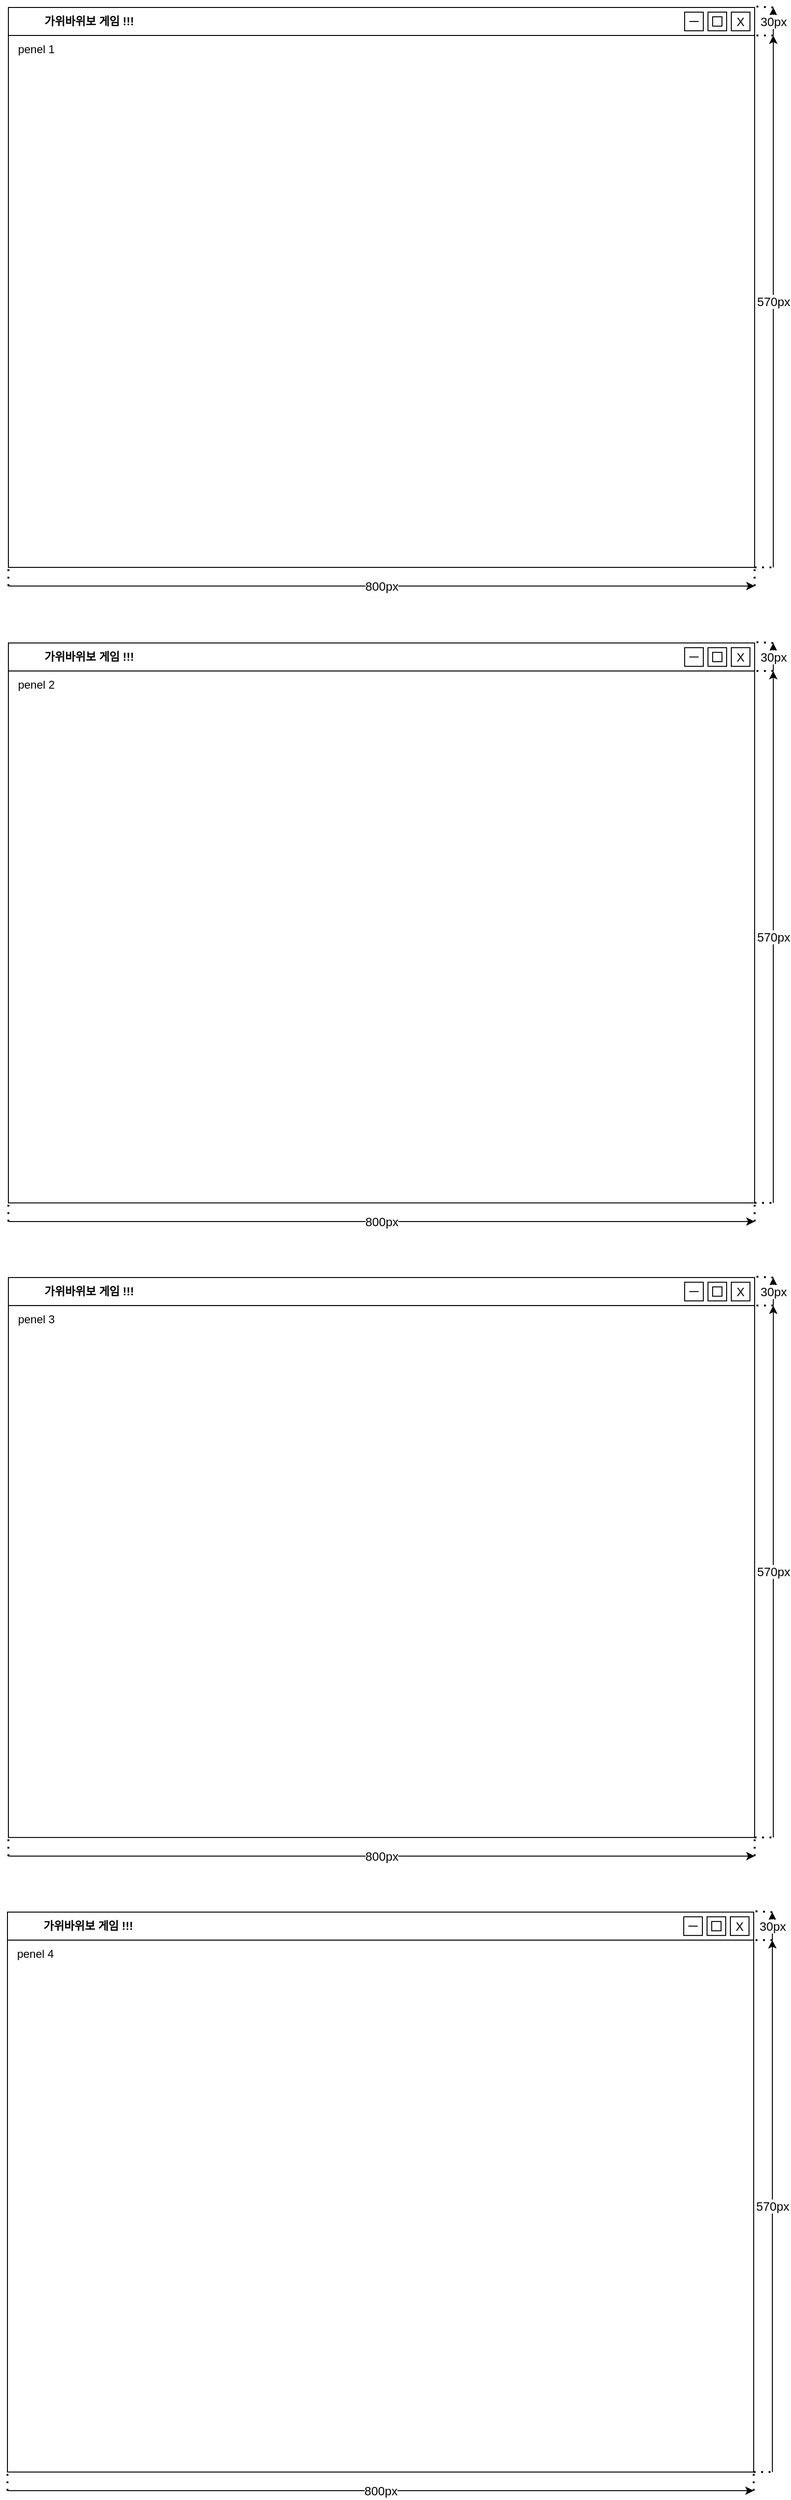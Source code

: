 <mxfile version="21.5.1" type="device">
  <diagram name="페이지-1" id="l07pGsT3LArnL1yRGrHf">
    <mxGraphModel dx="1509" dy="744" grid="1" gridSize="10" guides="1" tooltips="1" connect="1" arrows="1" fold="1" page="1" pageScale="1" pageWidth="900" pageHeight="1600" math="0" shadow="0">
      <root>
        <mxCell id="0" />
        <mxCell id="1" parent="0" />
        <mxCell id="H3a5DtDay9lXyqPD7_JK-2" value="&amp;nbsp; &amp;nbsp; &amp;nbsp; &amp;nbsp; &amp;nbsp; &amp;nbsp;가위바위보 게임 !!!&amp;nbsp;" style="swimlane;whiteSpace=wrap;html=1;startSize=30;align=left;" vertex="1" parent="1">
          <mxGeometry x="40" y="40" width="800" height="600" as="geometry" />
        </mxCell>
        <mxCell id="H3a5DtDay9lXyqPD7_JK-3" value="" style="rounded=0;whiteSpace=wrap;html=1;" vertex="1" parent="H3a5DtDay9lXyqPD7_JK-2">
          <mxGeometry y="30" width="800" height="570" as="geometry" />
        </mxCell>
        <mxCell id="H3a5DtDay9lXyqPD7_JK-14" value="" style="endArrow=classic;html=1;rounded=0;exitX=0;exitY=1;exitDx=0;exitDy=0;entryX=1;entryY=1;entryDx=0;entryDy=0;" edge="1" parent="H3a5DtDay9lXyqPD7_JK-2">
          <mxGeometry relative="1" as="geometry">
            <mxPoint y="620" as="sourcePoint" />
            <mxPoint x="800" y="620" as="targetPoint" />
          </mxGeometry>
        </mxCell>
        <mxCell id="H3a5DtDay9lXyqPD7_JK-15" value="800px" style="edgeLabel;resizable=0;html=1;align=center;verticalAlign=middle;fontSize=13;" connectable="0" vertex="1" parent="H3a5DtDay9lXyqPD7_JK-14">
          <mxGeometry relative="1" as="geometry" />
        </mxCell>
        <mxCell id="H3a5DtDay9lXyqPD7_JK-19" value="&amp;nbsp;X" style="rounded=0;whiteSpace=wrap;html=1;verticalAlign=middle;fontSize=13;align=left;" vertex="1" parent="H3a5DtDay9lXyqPD7_JK-2">
          <mxGeometry x="775" y="5" width="20" height="20" as="geometry" />
        </mxCell>
        <mxCell id="H3a5DtDay9lXyqPD7_JK-20" value="" style="rounded=0;whiteSpace=wrap;html=1;fontSize=14;verticalAlign=bottom;" vertex="1" parent="H3a5DtDay9lXyqPD7_JK-2">
          <mxGeometry x="725" y="5" width="20" height="20" as="geometry" />
        </mxCell>
        <mxCell id="H3a5DtDay9lXyqPD7_JK-21" value="" style="rounded=0;whiteSpace=wrap;html=1;" vertex="1" parent="H3a5DtDay9lXyqPD7_JK-2">
          <mxGeometry x="750" y="5" width="20" height="20" as="geometry" />
        </mxCell>
        <mxCell id="H3a5DtDay9lXyqPD7_JK-22" value="" style="rounded=0;whiteSpace=wrap;html=1;" vertex="1" parent="H3a5DtDay9lXyqPD7_JK-2">
          <mxGeometry x="755" y="10" width="10" height="10" as="geometry" />
        </mxCell>
        <mxCell id="H3a5DtDay9lXyqPD7_JK-23" value="" style="endArrow=none;html=1;rounded=0;" edge="1" parent="H3a5DtDay9lXyqPD7_JK-2">
          <mxGeometry width="50" height="50" relative="1" as="geometry">
            <mxPoint x="730" y="15" as="sourcePoint" />
            <mxPoint x="740" y="15" as="targetPoint" />
          </mxGeometry>
        </mxCell>
        <mxCell id="H3a5DtDay9lXyqPD7_JK-60" value="penel 1" style="text;html=1;strokeColor=none;fillColor=none;align=center;verticalAlign=middle;whiteSpace=wrap;rounded=0;" vertex="1" parent="H3a5DtDay9lXyqPD7_JK-2">
          <mxGeometry y="30" width="60" height="30" as="geometry" />
        </mxCell>
        <mxCell id="H3a5DtDay9lXyqPD7_JK-9" value="" style="endArrow=classic;html=1;rounded=1;" edge="1" parent="1">
          <mxGeometry relative="1" as="geometry">
            <mxPoint x="860" y="70" as="sourcePoint" />
            <mxPoint x="860" y="40" as="targetPoint" />
          </mxGeometry>
        </mxCell>
        <mxCell id="H3a5DtDay9lXyqPD7_JK-10" value="30px" style="edgeLabel;resizable=0;html=1;align=center;verticalAlign=middle;fontSize=13;" connectable="0" vertex="1" parent="H3a5DtDay9lXyqPD7_JK-9">
          <mxGeometry relative="1" as="geometry" />
        </mxCell>
        <mxCell id="H3a5DtDay9lXyqPD7_JK-11" value="" style="endArrow=none;dashed=1;html=1;dashPattern=1 3;strokeWidth=2;rounded=0;entryX=1;entryY=0;entryDx=0;entryDy=0;" edge="1" parent="1" target="H3a5DtDay9lXyqPD7_JK-3">
          <mxGeometry width="50" height="50" relative="1" as="geometry">
            <mxPoint x="860" y="70" as="sourcePoint" />
            <mxPoint x="550" y="400" as="targetPoint" />
          </mxGeometry>
        </mxCell>
        <mxCell id="H3a5DtDay9lXyqPD7_JK-12" value="" style="endArrow=none;dashed=1;html=1;dashPattern=1 3;strokeWidth=2;rounded=0;entryX=1;entryY=0;entryDx=0;entryDy=0;" edge="1" parent="1">
          <mxGeometry width="50" height="50" relative="1" as="geometry">
            <mxPoint x="860" y="40" as="sourcePoint" />
            <mxPoint x="840" y="38.95" as="targetPoint" />
          </mxGeometry>
        </mxCell>
        <mxCell id="H3a5DtDay9lXyqPD7_JK-5" value="" style="endArrow=classic;html=1;rounded=1;entryX=1;entryY=0;entryDx=0;entryDy=0;exitX=1;exitY=1;exitDx=0;exitDy=0;" edge="1" parent="1">
          <mxGeometry relative="1" as="geometry">
            <mxPoint x="860.0" y="640.0" as="sourcePoint" />
            <mxPoint x="860.0" y="70.0" as="targetPoint" />
            <Array as="points">
              <mxPoint x="860" y="360" />
            </Array>
          </mxGeometry>
        </mxCell>
        <mxCell id="H3a5DtDay9lXyqPD7_JK-6" value="570px" style="edgeLabel;resizable=0;html=1;align=center;verticalAlign=middle;fontSize=13;" connectable="0" vertex="1" parent="H3a5DtDay9lXyqPD7_JK-5">
          <mxGeometry relative="1" as="geometry" />
        </mxCell>
        <mxCell id="H3a5DtDay9lXyqPD7_JK-13" value="" style="endArrow=none;dashed=1;html=1;dashPattern=1 3;strokeWidth=2;rounded=0;exitX=1;exitY=1;exitDx=0;exitDy=0;" edge="1" parent="1" source="H3a5DtDay9lXyqPD7_JK-3">
          <mxGeometry width="50" height="50" relative="1" as="geometry">
            <mxPoint x="840" y="630" as="sourcePoint" />
            <mxPoint x="860" y="640" as="targetPoint" />
          </mxGeometry>
        </mxCell>
        <mxCell id="H3a5DtDay9lXyqPD7_JK-17" value="" style="endArrow=none;dashed=1;html=1;dashPattern=1 3;strokeWidth=2;rounded=0;entryX=0;entryY=1;entryDx=0;entryDy=0;" edge="1" parent="1" target="H3a5DtDay9lXyqPD7_JK-2">
          <mxGeometry width="50" height="50" relative="1" as="geometry">
            <mxPoint x="40" y="660" as="sourcePoint" />
            <mxPoint x="510" y="240" as="targetPoint" />
          </mxGeometry>
        </mxCell>
        <mxCell id="H3a5DtDay9lXyqPD7_JK-18" value="" style="endArrow=none;dashed=1;html=1;dashPattern=1 3;strokeWidth=2;rounded=0;entryX=1;entryY=1;entryDx=0;entryDy=0;" edge="1" parent="1" target="H3a5DtDay9lXyqPD7_JK-3">
          <mxGeometry width="50" height="50" relative="1" as="geometry">
            <mxPoint x="840" y="660" as="sourcePoint" />
            <mxPoint x="510" y="450" as="targetPoint" />
          </mxGeometry>
        </mxCell>
        <mxCell id="H3a5DtDay9lXyqPD7_JK-42" value="&amp;nbsp; &amp;nbsp; &amp;nbsp; &amp;nbsp; &amp;nbsp; &amp;nbsp;가위바위보 게임 !!!" style="swimlane;whiteSpace=wrap;html=1;startSize=30;align=left;" vertex="1" parent="1">
          <mxGeometry x="40" y="721.05" width="800" height="600" as="geometry" />
        </mxCell>
        <mxCell id="H3a5DtDay9lXyqPD7_JK-43" value="" style="rounded=0;whiteSpace=wrap;html=1;" vertex="1" parent="H3a5DtDay9lXyqPD7_JK-42">
          <mxGeometry y="30" width="800" height="570" as="geometry" />
        </mxCell>
        <mxCell id="H3a5DtDay9lXyqPD7_JK-44" value="" style="endArrow=classic;html=1;rounded=0;exitX=0;exitY=1;exitDx=0;exitDy=0;entryX=1;entryY=1;entryDx=0;entryDy=0;" edge="1" parent="H3a5DtDay9lXyqPD7_JK-42">
          <mxGeometry relative="1" as="geometry">
            <mxPoint y="620" as="sourcePoint" />
            <mxPoint x="800" y="620" as="targetPoint" />
          </mxGeometry>
        </mxCell>
        <mxCell id="H3a5DtDay9lXyqPD7_JK-45" value="800px" style="edgeLabel;resizable=0;html=1;align=center;verticalAlign=middle;fontSize=13;" connectable="0" vertex="1" parent="H3a5DtDay9lXyqPD7_JK-44">
          <mxGeometry relative="1" as="geometry" />
        </mxCell>
        <mxCell id="H3a5DtDay9lXyqPD7_JK-46" value="&amp;nbsp;X" style="rounded=0;whiteSpace=wrap;html=1;verticalAlign=middle;fontSize=13;align=left;" vertex="1" parent="H3a5DtDay9lXyqPD7_JK-42">
          <mxGeometry x="775" y="5" width="20" height="20" as="geometry" />
        </mxCell>
        <mxCell id="H3a5DtDay9lXyqPD7_JK-47" value="" style="rounded=0;whiteSpace=wrap;html=1;fontSize=14;verticalAlign=bottom;" vertex="1" parent="H3a5DtDay9lXyqPD7_JK-42">
          <mxGeometry x="725" y="5" width="20" height="20" as="geometry" />
        </mxCell>
        <mxCell id="H3a5DtDay9lXyqPD7_JK-48" value="" style="rounded=0;whiteSpace=wrap;html=1;" vertex="1" parent="H3a5DtDay9lXyqPD7_JK-42">
          <mxGeometry x="750" y="5" width="20" height="20" as="geometry" />
        </mxCell>
        <mxCell id="H3a5DtDay9lXyqPD7_JK-49" value="" style="rounded=0;whiteSpace=wrap;html=1;" vertex="1" parent="H3a5DtDay9lXyqPD7_JK-42">
          <mxGeometry x="755" y="10" width="10" height="10" as="geometry" />
        </mxCell>
        <mxCell id="H3a5DtDay9lXyqPD7_JK-50" value="" style="endArrow=none;html=1;rounded=0;" edge="1" parent="H3a5DtDay9lXyqPD7_JK-42">
          <mxGeometry width="50" height="50" relative="1" as="geometry">
            <mxPoint x="730" y="15" as="sourcePoint" />
            <mxPoint x="740" y="15" as="targetPoint" />
          </mxGeometry>
        </mxCell>
        <mxCell id="H3a5DtDay9lXyqPD7_JK-61" value="penel 2" style="text;html=1;strokeColor=none;fillColor=none;align=center;verticalAlign=middle;whiteSpace=wrap;rounded=0;" vertex="1" parent="H3a5DtDay9lXyqPD7_JK-42">
          <mxGeometry y="30" width="60" height="30" as="geometry" />
        </mxCell>
        <mxCell id="H3a5DtDay9lXyqPD7_JK-51" value="" style="endArrow=classic;html=1;rounded=1;" edge="1" parent="1">
          <mxGeometry relative="1" as="geometry">
            <mxPoint x="860" y="751.05" as="sourcePoint" />
            <mxPoint x="860" y="721.05" as="targetPoint" />
          </mxGeometry>
        </mxCell>
        <mxCell id="H3a5DtDay9lXyqPD7_JK-52" value="30px" style="edgeLabel;resizable=0;html=1;align=center;verticalAlign=middle;fontSize=13;" connectable="0" vertex="1" parent="H3a5DtDay9lXyqPD7_JK-51">
          <mxGeometry relative="1" as="geometry" />
        </mxCell>
        <mxCell id="H3a5DtDay9lXyqPD7_JK-53" value="" style="endArrow=none;dashed=1;html=1;dashPattern=1 3;strokeWidth=2;rounded=0;entryX=1;entryY=0;entryDx=0;entryDy=0;" edge="1" target="H3a5DtDay9lXyqPD7_JK-43" parent="1">
          <mxGeometry width="50" height="50" relative="1" as="geometry">
            <mxPoint x="860" y="751.05" as="sourcePoint" />
            <mxPoint x="550" y="1081.05" as="targetPoint" />
          </mxGeometry>
        </mxCell>
        <mxCell id="H3a5DtDay9lXyqPD7_JK-54" value="" style="endArrow=none;dashed=1;html=1;dashPattern=1 3;strokeWidth=2;rounded=0;entryX=1;entryY=0;entryDx=0;entryDy=0;" edge="1" parent="1">
          <mxGeometry width="50" height="50" relative="1" as="geometry">
            <mxPoint x="860" y="721.05" as="sourcePoint" />
            <mxPoint x="840" y="720" as="targetPoint" />
          </mxGeometry>
        </mxCell>
        <mxCell id="H3a5DtDay9lXyqPD7_JK-55" value="" style="endArrow=classic;html=1;rounded=1;entryX=1;entryY=0;entryDx=0;entryDy=0;exitX=1;exitY=1;exitDx=0;exitDy=0;" edge="1" parent="1">
          <mxGeometry relative="1" as="geometry">
            <mxPoint x="860.0" y="1321.05" as="sourcePoint" />
            <mxPoint x="860.0" y="751.05" as="targetPoint" />
            <Array as="points">
              <mxPoint x="860" y="1041.05" />
            </Array>
          </mxGeometry>
        </mxCell>
        <mxCell id="H3a5DtDay9lXyqPD7_JK-56" value="570px" style="edgeLabel;resizable=0;html=1;align=center;verticalAlign=middle;fontSize=13;" connectable="0" vertex="1" parent="H3a5DtDay9lXyqPD7_JK-55">
          <mxGeometry relative="1" as="geometry" />
        </mxCell>
        <mxCell id="H3a5DtDay9lXyqPD7_JK-57" value="" style="endArrow=none;dashed=1;html=1;dashPattern=1 3;strokeWidth=2;rounded=0;exitX=1;exitY=1;exitDx=0;exitDy=0;" edge="1" source="H3a5DtDay9lXyqPD7_JK-43" parent="1">
          <mxGeometry width="50" height="50" relative="1" as="geometry">
            <mxPoint x="840" y="1311.05" as="sourcePoint" />
            <mxPoint x="860" y="1321.05" as="targetPoint" />
          </mxGeometry>
        </mxCell>
        <mxCell id="H3a5DtDay9lXyqPD7_JK-58" value="" style="endArrow=none;dashed=1;html=1;dashPattern=1 3;strokeWidth=2;rounded=0;entryX=0;entryY=1;entryDx=0;entryDy=0;" edge="1" target="H3a5DtDay9lXyqPD7_JK-42" parent="1">
          <mxGeometry width="50" height="50" relative="1" as="geometry">
            <mxPoint x="40" y="1341.05" as="sourcePoint" />
            <mxPoint x="510" y="921.05" as="targetPoint" />
          </mxGeometry>
        </mxCell>
        <mxCell id="H3a5DtDay9lXyqPD7_JK-59" value="" style="endArrow=none;dashed=1;html=1;dashPattern=1 3;strokeWidth=2;rounded=0;entryX=1;entryY=1;entryDx=0;entryDy=0;" edge="1" target="H3a5DtDay9lXyqPD7_JK-43" parent="1">
          <mxGeometry width="50" height="50" relative="1" as="geometry">
            <mxPoint x="840" y="1341.05" as="sourcePoint" />
            <mxPoint x="510" y="1131.05" as="targetPoint" />
          </mxGeometry>
        </mxCell>
        <mxCell id="H3a5DtDay9lXyqPD7_JK-62" value="&amp;nbsp; &amp;nbsp; &amp;nbsp; &amp;nbsp; &amp;nbsp; &amp;nbsp;가위바위보 게임 !!!" style="swimlane;whiteSpace=wrap;html=1;startSize=30;align=left;" vertex="1" parent="1">
          <mxGeometry x="40" y="1401.05" width="800" height="600" as="geometry" />
        </mxCell>
        <mxCell id="H3a5DtDay9lXyqPD7_JK-63" value="" style="rounded=0;whiteSpace=wrap;html=1;" vertex="1" parent="H3a5DtDay9lXyqPD7_JK-62">
          <mxGeometry y="30" width="800" height="570" as="geometry" />
        </mxCell>
        <mxCell id="H3a5DtDay9lXyqPD7_JK-64" value="" style="endArrow=classic;html=1;rounded=0;exitX=0;exitY=1;exitDx=0;exitDy=0;entryX=1;entryY=1;entryDx=0;entryDy=0;" edge="1" parent="H3a5DtDay9lXyqPD7_JK-62">
          <mxGeometry relative="1" as="geometry">
            <mxPoint y="620" as="sourcePoint" />
            <mxPoint x="800" y="620" as="targetPoint" />
          </mxGeometry>
        </mxCell>
        <mxCell id="H3a5DtDay9lXyqPD7_JK-65" value="800px" style="edgeLabel;resizable=0;html=1;align=center;verticalAlign=middle;fontSize=13;" connectable="0" vertex="1" parent="H3a5DtDay9lXyqPD7_JK-64">
          <mxGeometry relative="1" as="geometry" />
        </mxCell>
        <mxCell id="H3a5DtDay9lXyqPD7_JK-66" value="&amp;nbsp;X" style="rounded=0;whiteSpace=wrap;html=1;verticalAlign=middle;fontSize=13;align=left;" vertex="1" parent="H3a5DtDay9lXyqPD7_JK-62">
          <mxGeometry x="775" y="5" width="20" height="20" as="geometry" />
        </mxCell>
        <mxCell id="H3a5DtDay9lXyqPD7_JK-67" value="" style="rounded=0;whiteSpace=wrap;html=1;fontSize=14;verticalAlign=bottom;" vertex="1" parent="H3a5DtDay9lXyqPD7_JK-62">
          <mxGeometry x="725" y="5" width="20" height="20" as="geometry" />
        </mxCell>
        <mxCell id="H3a5DtDay9lXyqPD7_JK-68" value="" style="rounded=0;whiteSpace=wrap;html=1;" vertex="1" parent="H3a5DtDay9lXyqPD7_JK-62">
          <mxGeometry x="750" y="5" width="20" height="20" as="geometry" />
        </mxCell>
        <mxCell id="H3a5DtDay9lXyqPD7_JK-69" value="" style="rounded=0;whiteSpace=wrap;html=1;" vertex="1" parent="H3a5DtDay9lXyqPD7_JK-62">
          <mxGeometry x="755" y="10" width="10" height="10" as="geometry" />
        </mxCell>
        <mxCell id="H3a5DtDay9lXyqPD7_JK-70" value="" style="endArrow=none;html=1;rounded=0;" edge="1" parent="H3a5DtDay9lXyqPD7_JK-62">
          <mxGeometry width="50" height="50" relative="1" as="geometry">
            <mxPoint x="730" y="15" as="sourcePoint" />
            <mxPoint x="740" y="15" as="targetPoint" />
          </mxGeometry>
        </mxCell>
        <mxCell id="H3a5DtDay9lXyqPD7_JK-71" value="penel 3" style="text;html=1;strokeColor=none;fillColor=none;align=center;verticalAlign=middle;whiteSpace=wrap;rounded=0;" vertex="1" parent="H3a5DtDay9lXyqPD7_JK-62">
          <mxGeometry y="30" width="60" height="30" as="geometry" />
        </mxCell>
        <mxCell id="H3a5DtDay9lXyqPD7_JK-72" value="" style="endArrow=classic;html=1;rounded=1;" edge="1" parent="1">
          <mxGeometry relative="1" as="geometry">
            <mxPoint x="860" y="1431.05" as="sourcePoint" />
            <mxPoint x="860" y="1401.05" as="targetPoint" />
          </mxGeometry>
        </mxCell>
        <mxCell id="H3a5DtDay9lXyqPD7_JK-73" value="30px" style="edgeLabel;resizable=0;html=1;align=center;verticalAlign=middle;fontSize=13;" connectable="0" vertex="1" parent="H3a5DtDay9lXyqPD7_JK-72">
          <mxGeometry relative="1" as="geometry" />
        </mxCell>
        <mxCell id="H3a5DtDay9lXyqPD7_JK-74" value="" style="endArrow=none;dashed=1;html=1;dashPattern=1 3;strokeWidth=2;rounded=0;entryX=1;entryY=0;entryDx=0;entryDy=0;" edge="1" target="H3a5DtDay9lXyqPD7_JK-63" parent="1">
          <mxGeometry width="50" height="50" relative="1" as="geometry">
            <mxPoint x="860" y="1431.05" as="sourcePoint" />
            <mxPoint x="550" y="1761.05" as="targetPoint" />
          </mxGeometry>
        </mxCell>
        <mxCell id="H3a5DtDay9lXyqPD7_JK-75" value="" style="endArrow=none;dashed=1;html=1;dashPattern=1 3;strokeWidth=2;rounded=0;entryX=1;entryY=0;entryDx=0;entryDy=0;" edge="1" parent="1">
          <mxGeometry width="50" height="50" relative="1" as="geometry">
            <mxPoint x="860" y="1401.05" as="sourcePoint" />
            <mxPoint x="840" y="1400" as="targetPoint" />
          </mxGeometry>
        </mxCell>
        <mxCell id="H3a5DtDay9lXyqPD7_JK-76" value="" style="endArrow=classic;html=1;rounded=1;entryX=1;entryY=0;entryDx=0;entryDy=0;exitX=1;exitY=1;exitDx=0;exitDy=0;" edge="1" parent="1">
          <mxGeometry relative="1" as="geometry">
            <mxPoint x="860.0" y="2001.05" as="sourcePoint" />
            <mxPoint x="860.0" y="1431.05" as="targetPoint" />
            <Array as="points">
              <mxPoint x="860" y="1721.05" />
            </Array>
          </mxGeometry>
        </mxCell>
        <mxCell id="H3a5DtDay9lXyqPD7_JK-77" value="570px" style="edgeLabel;resizable=0;html=1;align=center;verticalAlign=middle;fontSize=13;" connectable="0" vertex="1" parent="H3a5DtDay9lXyqPD7_JK-76">
          <mxGeometry relative="1" as="geometry" />
        </mxCell>
        <mxCell id="H3a5DtDay9lXyqPD7_JK-78" value="" style="endArrow=none;dashed=1;html=1;dashPattern=1 3;strokeWidth=2;rounded=0;exitX=1;exitY=1;exitDx=0;exitDy=0;" edge="1" source="H3a5DtDay9lXyqPD7_JK-63" parent="1">
          <mxGeometry width="50" height="50" relative="1" as="geometry">
            <mxPoint x="840" y="1991.05" as="sourcePoint" />
            <mxPoint x="860" y="2001.05" as="targetPoint" />
          </mxGeometry>
        </mxCell>
        <mxCell id="H3a5DtDay9lXyqPD7_JK-79" value="" style="endArrow=none;dashed=1;html=1;dashPattern=1 3;strokeWidth=2;rounded=0;entryX=0;entryY=1;entryDx=0;entryDy=0;" edge="1" target="H3a5DtDay9lXyqPD7_JK-62" parent="1">
          <mxGeometry width="50" height="50" relative="1" as="geometry">
            <mxPoint x="40" y="2021.05" as="sourcePoint" />
            <mxPoint x="510" y="1601.05" as="targetPoint" />
          </mxGeometry>
        </mxCell>
        <mxCell id="H3a5DtDay9lXyqPD7_JK-80" value="" style="endArrow=none;dashed=1;html=1;dashPattern=1 3;strokeWidth=2;rounded=0;entryX=1;entryY=1;entryDx=0;entryDy=0;" edge="1" target="H3a5DtDay9lXyqPD7_JK-63" parent="1">
          <mxGeometry width="50" height="50" relative="1" as="geometry">
            <mxPoint x="840" y="2021.05" as="sourcePoint" />
            <mxPoint x="510" y="1811.05" as="targetPoint" />
          </mxGeometry>
        </mxCell>
        <mxCell id="H3a5DtDay9lXyqPD7_JK-81" value="&amp;nbsp; &amp;nbsp; &amp;nbsp; &amp;nbsp; &amp;nbsp; &amp;nbsp;가위바위보 게임 !!!" style="swimlane;whiteSpace=wrap;html=1;startSize=30;align=left;" vertex="1" parent="1">
          <mxGeometry x="39" y="2081.05" width="800" height="600" as="geometry" />
        </mxCell>
        <mxCell id="H3a5DtDay9lXyqPD7_JK-82" value="" style="rounded=0;whiteSpace=wrap;html=1;" vertex="1" parent="H3a5DtDay9lXyqPD7_JK-81">
          <mxGeometry y="30" width="800" height="570" as="geometry" />
        </mxCell>
        <mxCell id="H3a5DtDay9lXyqPD7_JK-83" value="" style="endArrow=classic;html=1;rounded=0;exitX=0;exitY=1;exitDx=0;exitDy=0;entryX=1;entryY=1;entryDx=0;entryDy=0;" edge="1" parent="H3a5DtDay9lXyqPD7_JK-81">
          <mxGeometry relative="1" as="geometry">
            <mxPoint y="620" as="sourcePoint" />
            <mxPoint x="800" y="620" as="targetPoint" />
          </mxGeometry>
        </mxCell>
        <mxCell id="H3a5DtDay9lXyqPD7_JK-84" value="800px" style="edgeLabel;resizable=0;html=1;align=center;verticalAlign=middle;fontSize=13;" connectable="0" vertex="1" parent="H3a5DtDay9lXyqPD7_JK-83">
          <mxGeometry relative="1" as="geometry" />
        </mxCell>
        <mxCell id="H3a5DtDay9lXyqPD7_JK-85" value="&amp;nbsp;X" style="rounded=0;whiteSpace=wrap;html=1;verticalAlign=middle;fontSize=13;align=left;" vertex="1" parent="H3a5DtDay9lXyqPD7_JK-81">
          <mxGeometry x="775" y="5" width="20" height="20" as="geometry" />
        </mxCell>
        <mxCell id="H3a5DtDay9lXyqPD7_JK-86" value="" style="rounded=0;whiteSpace=wrap;html=1;fontSize=14;verticalAlign=bottom;" vertex="1" parent="H3a5DtDay9lXyqPD7_JK-81">
          <mxGeometry x="725" y="5" width="20" height="20" as="geometry" />
        </mxCell>
        <mxCell id="H3a5DtDay9lXyqPD7_JK-87" value="" style="rounded=0;whiteSpace=wrap;html=1;" vertex="1" parent="H3a5DtDay9lXyqPD7_JK-81">
          <mxGeometry x="750" y="5" width="20" height="20" as="geometry" />
        </mxCell>
        <mxCell id="H3a5DtDay9lXyqPD7_JK-88" value="" style="rounded=0;whiteSpace=wrap;html=1;" vertex="1" parent="H3a5DtDay9lXyqPD7_JK-81">
          <mxGeometry x="755" y="10" width="10" height="10" as="geometry" />
        </mxCell>
        <mxCell id="H3a5DtDay9lXyqPD7_JK-89" value="" style="endArrow=none;html=1;rounded=0;" edge="1" parent="H3a5DtDay9lXyqPD7_JK-81">
          <mxGeometry width="50" height="50" relative="1" as="geometry">
            <mxPoint x="730" y="15" as="sourcePoint" />
            <mxPoint x="740" y="15" as="targetPoint" />
          </mxGeometry>
        </mxCell>
        <mxCell id="H3a5DtDay9lXyqPD7_JK-90" value="penel 4" style="text;html=1;strokeColor=none;fillColor=none;align=center;verticalAlign=middle;whiteSpace=wrap;rounded=0;" vertex="1" parent="H3a5DtDay9lXyqPD7_JK-81">
          <mxGeometry y="30" width="60" height="30" as="geometry" />
        </mxCell>
        <mxCell id="H3a5DtDay9lXyqPD7_JK-91" value="" style="endArrow=classic;html=1;rounded=1;" edge="1" parent="1">
          <mxGeometry relative="1" as="geometry">
            <mxPoint x="859" y="2111.05" as="sourcePoint" />
            <mxPoint x="859" y="2081.05" as="targetPoint" />
          </mxGeometry>
        </mxCell>
        <mxCell id="H3a5DtDay9lXyqPD7_JK-92" value="30px" style="edgeLabel;resizable=0;html=1;align=center;verticalAlign=middle;fontSize=13;" connectable="0" vertex="1" parent="H3a5DtDay9lXyqPD7_JK-91">
          <mxGeometry relative="1" as="geometry" />
        </mxCell>
        <mxCell id="H3a5DtDay9lXyqPD7_JK-93" value="" style="endArrow=none;dashed=1;html=1;dashPattern=1 3;strokeWidth=2;rounded=0;entryX=1;entryY=0;entryDx=0;entryDy=0;" edge="1" target="H3a5DtDay9lXyqPD7_JK-82" parent="1">
          <mxGeometry width="50" height="50" relative="1" as="geometry">
            <mxPoint x="859" y="2111.05" as="sourcePoint" />
            <mxPoint x="549" y="2441.05" as="targetPoint" />
          </mxGeometry>
        </mxCell>
        <mxCell id="H3a5DtDay9lXyqPD7_JK-94" value="" style="endArrow=none;dashed=1;html=1;dashPattern=1 3;strokeWidth=2;rounded=0;entryX=1;entryY=0;entryDx=0;entryDy=0;" edge="1" parent="1">
          <mxGeometry width="50" height="50" relative="1" as="geometry">
            <mxPoint x="859" y="2081.05" as="sourcePoint" />
            <mxPoint x="839" y="2080" as="targetPoint" />
          </mxGeometry>
        </mxCell>
        <mxCell id="H3a5DtDay9lXyqPD7_JK-95" value="" style="endArrow=classic;html=1;rounded=1;entryX=1;entryY=0;entryDx=0;entryDy=0;exitX=1;exitY=1;exitDx=0;exitDy=0;" edge="1" parent="1">
          <mxGeometry relative="1" as="geometry">
            <mxPoint x="859.0" y="2681.05" as="sourcePoint" />
            <mxPoint x="859.0" y="2111.05" as="targetPoint" />
            <Array as="points">
              <mxPoint x="859" y="2401.05" />
            </Array>
          </mxGeometry>
        </mxCell>
        <mxCell id="H3a5DtDay9lXyqPD7_JK-96" value="570px" style="edgeLabel;resizable=0;html=1;align=center;verticalAlign=middle;fontSize=13;" connectable="0" vertex="1" parent="H3a5DtDay9lXyqPD7_JK-95">
          <mxGeometry relative="1" as="geometry" />
        </mxCell>
        <mxCell id="H3a5DtDay9lXyqPD7_JK-97" value="" style="endArrow=none;dashed=1;html=1;dashPattern=1 3;strokeWidth=2;rounded=0;exitX=1;exitY=1;exitDx=0;exitDy=0;" edge="1" source="H3a5DtDay9lXyqPD7_JK-82" parent="1">
          <mxGeometry width="50" height="50" relative="1" as="geometry">
            <mxPoint x="839" y="2671.05" as="sourcePoint" />
            <mxPoint x="859" y="2681.05" as="targetPoint" />
          </mxGeometry>
        </mxCell>
        <mxCell id="H3a5DtDay9lXyqPD7_JK-98" value="" style="endArrow=none;dashed=1;html=1;dashPattern=1 3;strokeWidth=2;rounded=0;entryX=0;entryY=1;entryDx=0;entryDy=0;" edge="1" target="H3a5DtDay9lXyqPD7_JK-81" parent="1">
          <mxGeometry width="50" height="50" relative="1" as="geometry">
            <mxPoint x="39" y="2701.05" as="sourcePoint" />
            <mxPoint x="509" y="2281.05" as="targetPoint" />
          </mxGeometry>
        </mxCell>
        <mxCell id="H3a5DtDay9lXyqPD7_JK-99" value="" style="endArrow=none;dashed=1;html=1;dashPattern=1 3;strokeWidth=2;rounded=0;entryX=1;entryY=1;entryDx=0;entryDy=0;" edge="1" target="H3a5DtDay9lXyqPD7_JK-82" parent="1">
          <mxGeometry width="50" height="50" relative="1" as="geometry">
            <mxPoint x="839" y="2701.05" as="sourcePoint" />
            <mxPoint x="509" y="2491.05" as="targetPoint" />
          </mxGeometry>
        </mxCell>
      </root>
    </mxGraphModel>
  </diagram>
</mxfile>
